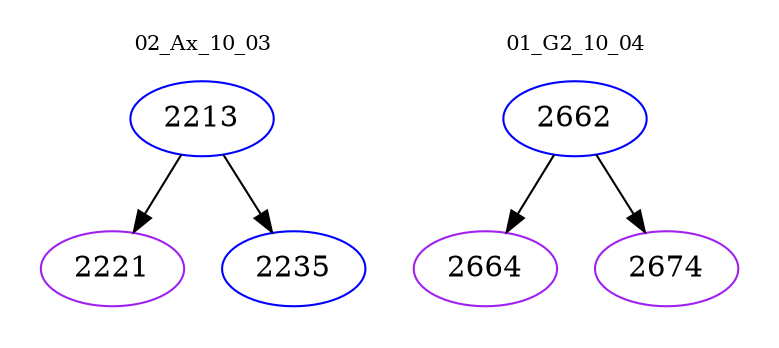 digraph{
subgraph cluster_0 {
color = white
label = "02_Ax_10_03";
fontsize=10;
T0_2213 [label="2213", color="blue"]
T0_2213 -> T0_2221 [color="black"]
T0_2221 [label="2221", color="purple"]
T0_2213 -> T0_2235 [color="black"]
T0_2235 [label="2235", color="blue"]
}
subgraph cluster_1 {
color = white
label = "01_G2_10_04";
fontsize=10;
T1_2662 [label="2662", color="blue"]
T1_2662 -> T1_2664 [color="black"]
T1_2664 [label="2664", color="purple"]
T1_2662 -> T1_2674 [color="black"]
T1_2674 [label="2674", color="purple"]
}
}
